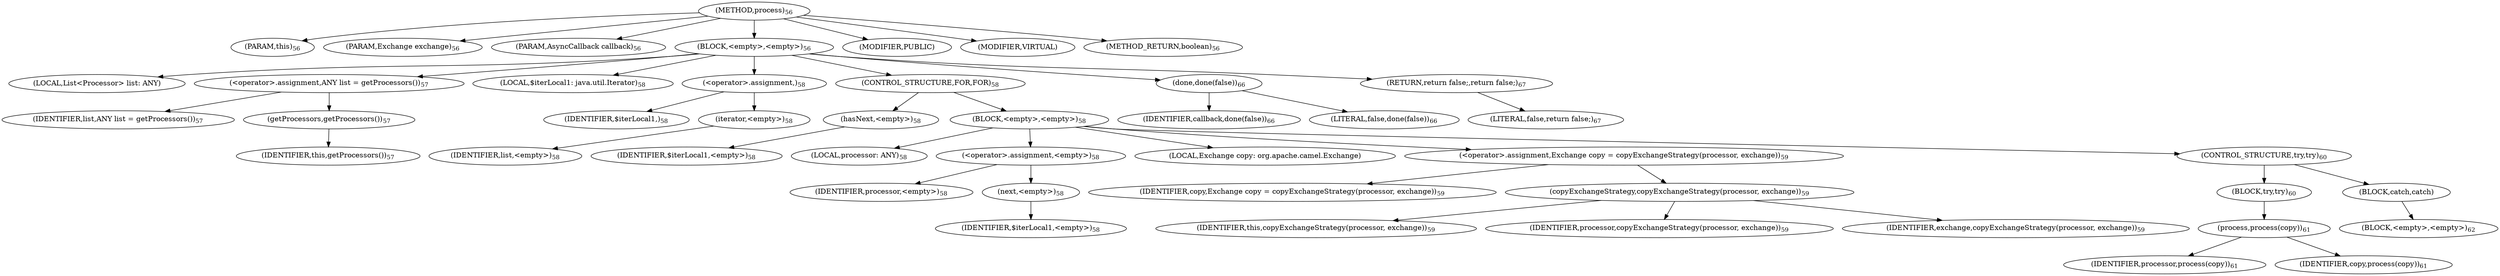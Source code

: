 digraph "process" {  
"59" [label = <(METHOD,process)<SUB>56</SUB>> ]
"7" [label = <(PARAM,this)<SUB>56</SUB>> ]
"60" [label = <(PARAM,Exchange exchange)<SUB>56</SUB>> ]
"61" [label = <(PARAM,AsyncCallback callback)<SUB>56</SUB>> ]
"62" [label = <(BLOCK,&lt;empty&gt;,&lt;empty&gt;)<SUB>56</SUB>> ]
"63" [label = <(LOCAL,List&lt;Processor&gt; list: ANY)> ]
"64" [label = <(&lt;operator&gt;.assignment,ANY list = getProcessors())<SUB>57</SUB>> ]
"65" [label = <(IDENTIFIER,list,ANY list = getProcessors())<SUB>57</SUB>> ]
"66" [label = <(getProcessors,getProcessors())<SUB>57</SUB>> ]
"6" [label = <(IDENTIFIER,this,getProcessors())<SUB>57</SUB>> ]
"67" [label = <(LOCAL,$iterLocal1: java.util.Iterator)<SUB>58</SUB>> ]
"68" [label = <(&lt;operator&gt;.assignment,)<SUB>58</SUB>> ]
"69" [label = <(IDENTIFIER,$iterLocal1,)<SUB>58</SUB>> ]
"70" [label = <(iterator,&lt;empty&gt;)<SUB>58</SUB>> ]
"71" [label = <(IDENTIFIER,list,&lt;empty&gt;)<SUB>58</SUB>> ]
"72" [label = <(CONTROL_STRUCTURE,FOR,FOR)<SUB>58</SUB>> ]
"73" [label = <(hasNext,&lt;empty&gt;)<SUB>58</SUB>> ]
"74" [label = <(IDENTIFIER,$iterLocal1,&lt;empty&gt;)<SUB>58</SUB>> ]
"75" [label = <(BLOCK,&lt;empty&gt;,&lt;empty&gt;)<SUB>58</SUB>> ]
"76" [label = <(LOCAL,processor: ANY)<SUB>58</SUB>> ]
"77" [label = <(&lt;operator&gt;.assignment,&lt;empty&gt;)<SUB>58</SUB>> ]
"78" [label = <(IDENTIFIER,processor,&lt;empty&gt;)<SUB>58</SUB>> ]
"79" [label = <(next,&lt;empty&gt;)<SUB>58</SUB>> ]
"80" [label = <(IDENTIFIER,$iterLocal1,&lt;empty&gt;)<SUB>58</SUB>> ]
"81" [label = <(LOCAL,Exchange copy: org.apache.camel.Exchange)> ]
"82" [label = <(&lt;operator&gt;.assignment,Exchange copy = copyExchangeStrategy(processor, exchange))<SUB>59</SUB>> ]
"83" [label = <(IDENTIFIER,copy,Exchange copy = copyExchangeStrategy(processor, exchange))<SUB>59</SUB>> ]
"84" [label = <(copyExchangeStrategy,copyExchangeStrategy(processor, exchange))<SUB>59</SUB>> ]
"8" [label = <(IDENTIFIER,this,copyExchangeStrategy(processor, exchange))<SUB>59</SUB>> ]
"85" [label = <(IDENTIFIER,processor,copyExchangeStrategy(processor, exchange))<SUB>59</SUB>> ]
"86" [label = <(IDENTIFIER,exchange,copyExchangeStrategy(processor, exchange))<SUB>59</SUB>> ]
"87" [label = <(CONTROL_STRUCTURE,try,try)<SUB>60</SUB>> ]
"88" [label = <(BLOCK,try,try)<SUB>60</SUB>> ]
"89" [label = <(process,process(copy))<SUB>61</SUB>> ]
"90" [label = <(IDENTIFIER,processor,process(copy))<SUB>61</SUB>> ]
"91" [label = <(IDENTIFIER,copy,process(copy))<SUB>61</SUB>> ]
"92" [label = <(BLOCK,catch,catch)> ]
"93" [label = <(BLOCK,&lt;empty&gt;,&lt;empty&gt;)<SUB>62</SUB>> ]
"94" [label = <(done,done(false))<SUB>66</SUB>> ]
"95" [label = <(IDENTIFIER,callback,done(false))<SUB>66</SUB>> ]
"96" [label = <(LITERAL,false,done(false))<SUB>66</SUB>> ]
"97" [label = <(RETURN,return false;,return false;)<SUB>67</SUB>> ]
"98" [label = <(LITERAL,false,return false;)<SUB>67</SUB>> ]
"99" [label = <(MODIFIER,PUBLIC)> ]
"100" [label = <(MODIFIER,VIRTUAL)> ]
"101" [label = <(METHOD_RETURN,boolean)<SUB>56</SUB>> ]
  "59" -> "7" 
  "59" -> "60" 
  "59" -> "61" 
  "59" -> "62" 
  "59" -> "99" 
  "59" -> "100" 
  "59" -> "101" 
  "62" -> "63" 
  "62" -> "64" 
  "62" -> "67" 
  "62" -> "68" 
  "62" -> "72" 
  "62" -> "94" 
  "62" -> "97" 
  "64" -> "65" 
  "64" -> "66" 
  "66" -> "6" 
  "68" -> "69" 
  "68" -> "70" 
  "70" -> "71" 
  "72" -> "73" 
  "72" -> "75" 
  "73" -> "74" 
  "75" -> "76" 
  "75" -> "77" 
  "75" -> "81" 
  "75" -> "82" 
  "75" -> "87" 
  "77" -> "78" 
  "77" -> "79" 
  "79" -> "80" 
  "82" -> "83" 
  "82" -> "84" 
  "84" -> "8" 
  "84" -> "85" 
  "84" -> "86" 
  "87" -> "88" 
  "87" -> "92" 
  "88" -> "89" 
  "89" -> "90" 
  "89" -> "91" 
  "92" -> "93" 
  "94" -> "95" 
  "94" -> "96" 
  "97" -> "98" 
}
